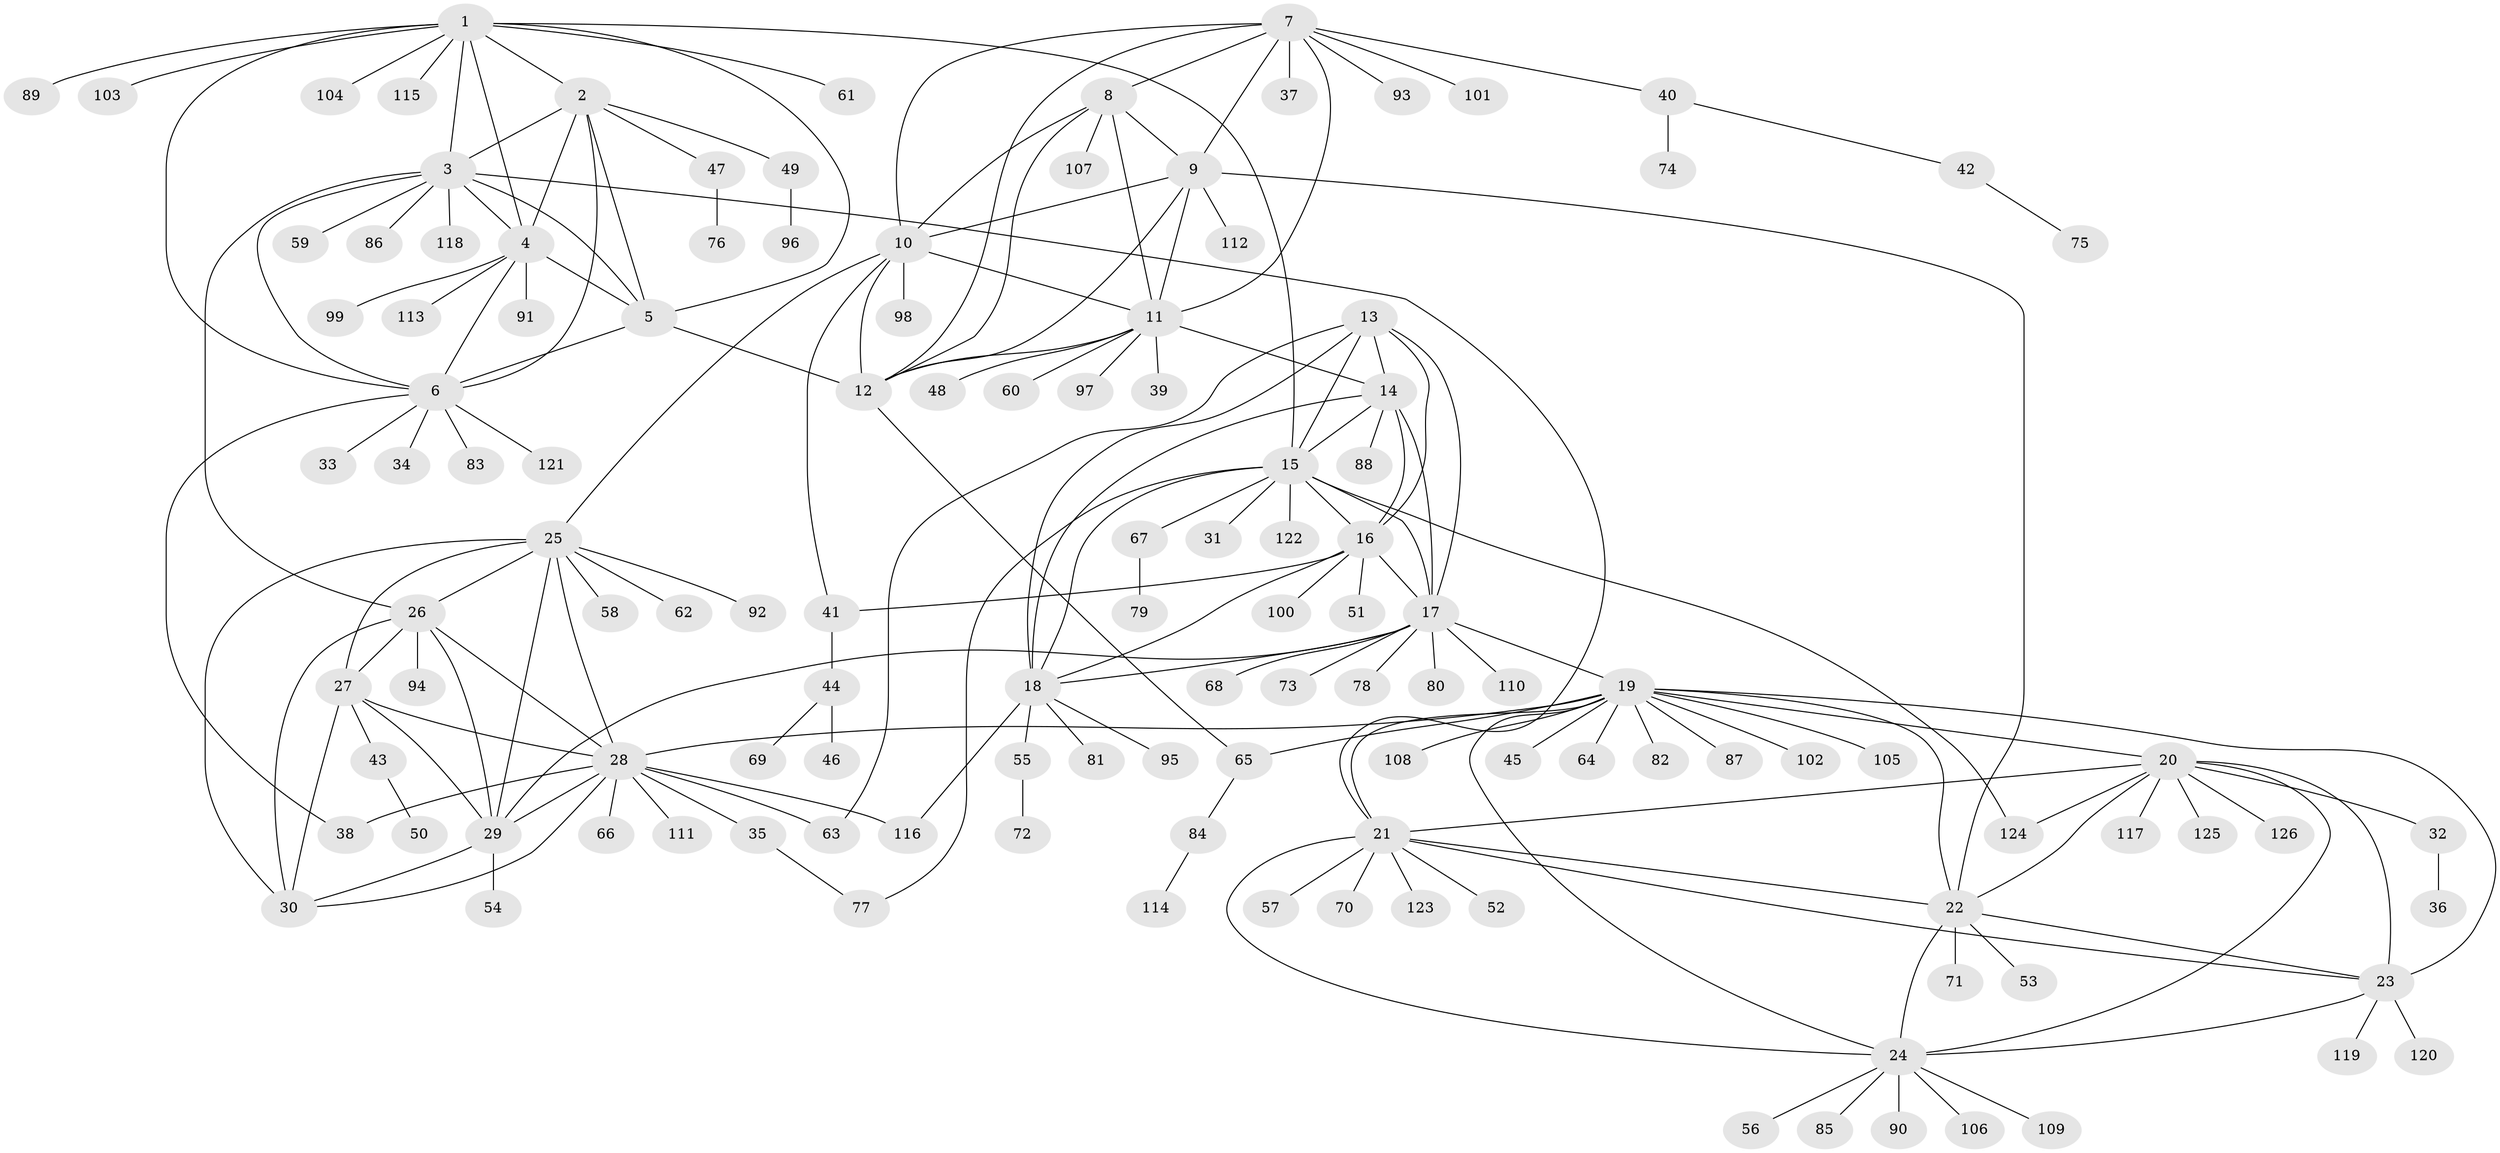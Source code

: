 // coarse degree distribution, {10: 0.030303030303030304, 7: 0.04040404040404041, 9: 0.030303030303030304, 5: 0.04040404040404041, 11: 0.020202020202020204, 6: 0.030303030303030304, 12: 0.020202020202020204, 8: 0.020202020202020204, 13: 0.010101010101010102, 1: 0.6767676767676768, 4: 0.010101010101010102, 2: 0.06060606060606061, 3: 0.010101010101010102}
// Generated by graph-tools (version 1.1) at 2025/42/03/06/25 10:42:15]
// undirected, 126 vertices, 188 edges
graph export_dot {
graph [start="1"]
  node [color=gray90,style=filled];
  1;
  2;
  3;
  4;
  5;
  6;
  7;
  8;
  9;
  10;
  11;
  12;
  13;
  14;
  15;
  16;
  17;
  18;
  19;
  20;
  21;
  22;
  23;
  24;
  25;
  26;
  27;
  28;
  29;
  30;
  31;
  32;
  33;
  34;
  35;
  36;
  37;
  38;
  39;
  40;
  41;
  42;
  43;
  44;
  45;
  46;
  47;
  48;
  49;
  50;
  51;
  52;
  53;
  54;
  55;
  56;
  57;
  58;
  59;
  60;
  61;
  62;
  63;
  64;
  65;
  66;
  67;
  68;
  69;
  70;
  71;
  72;
  73;
  74;
  75;
  76;
  77;
  78;
  79;
  80;
  81;
  82;
  83;
  84;
  85;
  86;
  87;
  88;
  89;
  90;
  91;
  92;
  93;
  94;
  95;
  96;
  97;
  98;
  99;
  100;
  101;
  102;
  103;
  104;
  105;
  106;
  107;
  108;
  109;
  110;
  111;
  112;
  113;
  114;
  115;
  116;
  117;
  118;
  119;
  120;
  121;
  122;
  123;
  124;
  125;
  126;
  1 -- 2;
  1 -- 3;
  1 -- 4;
  1 -- 5;
  1 -- 6;
  1 -- 15;
  1 -- 61;
  1 -- 89;
  1 -- 103;
  1 -- 104;
  1 -- 115;
  2 -- 3;
  2 -- 4;
  2 -- 5;
  2 -- 6;
  2 -- 47;
  2 -- 49;
  3 -- 4;
  3 -- 5;
  3 -- 6;
  3 -- 21;
  3 -- 26;
  3 -- 59;
  3 -- 86;
  3 -- 118;
  4 -- 5;
  4 -- 6;
  4 -- 91;
  4 -- 99;
  4 -- 113;
  5 -- 6;
  5 -- 12;
  6 -- 33;
  6 -- 34;
  6 -- 38;
  6 -- 83;
  6 -- 121;
  7 -- 8;
  7 -- 9;
  7 -- 10;
  7 -- 11;
  7 -- 12;
  7 -- 37;
  7 -- 40;
  7 -- 93;
  7 -- 101;
  8 -- 9;
  8 -- 10;
  8 -- 11;
  8 -- 12;
  8 -- 107;
  9 -- 10;
  9 -- 11;
  9 -- 12;
  9 -- 22;
  9 -- 112;
  10 -- 11;
  10 -- 12;
  10 -- 25;
  10 -- 41;
  10 -- 98;
  11 -- 12;
  11 -- 14;
  11 -- 39;
  11 -- 48;
  11 -- 60;
  11 -- 97;
  12 -- 65;
  13 -- 14;
  13 -- 15;
  13 -- 16;
  13 -- 17;
  13 -- 18;
  13 -- 63;
  14 -- 15;
  14 -- 16;
  14 -- 17;
  14 -- 18;
  14 -- 88;
  15 -- 16;
  15 -- 17;
  15 -- 18;
  15 -- 31;
  15 -- 67;
  15 -- 77;
  15 -- 122;
  15 -- 124;
  16 -- 17;
  16 -- 18;
  16 -- 41;
  16 -- 51;
  16 -- 100;
  17 -- 18;
  17 -- 19;
  17 -- 29;
  17 -- 68;
  17 -- 73;
  17 -- 78;
  17 -- 80;
  17 -- 110;
  18 -- 55;
  18 -- 81;
  18 -- 95;
  18 -- 116;
  19 -- 20;
  19 -- 21;
  19 -- 22;
  19 -- 23;
  19 -- 24;
  19 -- 28;
  19 -- 45;
  19 -- 64;
  19 -- 65;
  19 -- 82;
  19 -- 87;
  19 -- 102;
  19 -- 105;
  19 -- 108;
  20 -- 21;
  20 -- 22;
  20 -- 23;
  20 -- 24;
  20 -- 32;
  20 -- 117;
  20 -- 124;
  20 -- 125;
  20 -- 126;
  21 -- 22;
  21 -- 23;
  21 -- 24;
  21 -- 52;
  21 -- 57;
  21 -- 70;
  21 -- 123;
  22 -- 23;
  22 -- 24;
  22 -- 53;
  22 -- 71;
  23 -- 24;
  23 -- 119;
  23 -- 120;
  24 -- 56;
  24 -- 85;
  24 -- 90;
  24 -- 106;
  24 -- 109;
  25 -- 26;
  25 -- 27;
  25 -- 28;
  25 -- 29;
  25 -- 30;
  25 -- 58;
  25 -- 62;
  25 -- 92;
  26 -- 27;
  26 -- 28;
  26 -- 29;
  26 -- 30;
  26 -- 94;
  27 -- 28;
  27 -- 29;
  27 -- 30;
  27 -- 43;
  28 -- 29;
  28 -- 30;
  28 -- 35;
  28 -- 38;
  28 -- 63;
  28 -- 66;
  28 -- 111;
  28 -- 116;
  29 -- 30;
  29 -- 54;
  32 -- 36;
  35 -- 77;
  40 -- 42;
  40 -- 74;
  41 -- 44;
  42 -- 75;
  43 -- 50;
  44 -- 46;
  44 -- 69;
  47 -- 76;
  49 -- 96;
  55 -- 72;
  65 -- 84;
  67 -- 79;
  84 -- 114;
}
